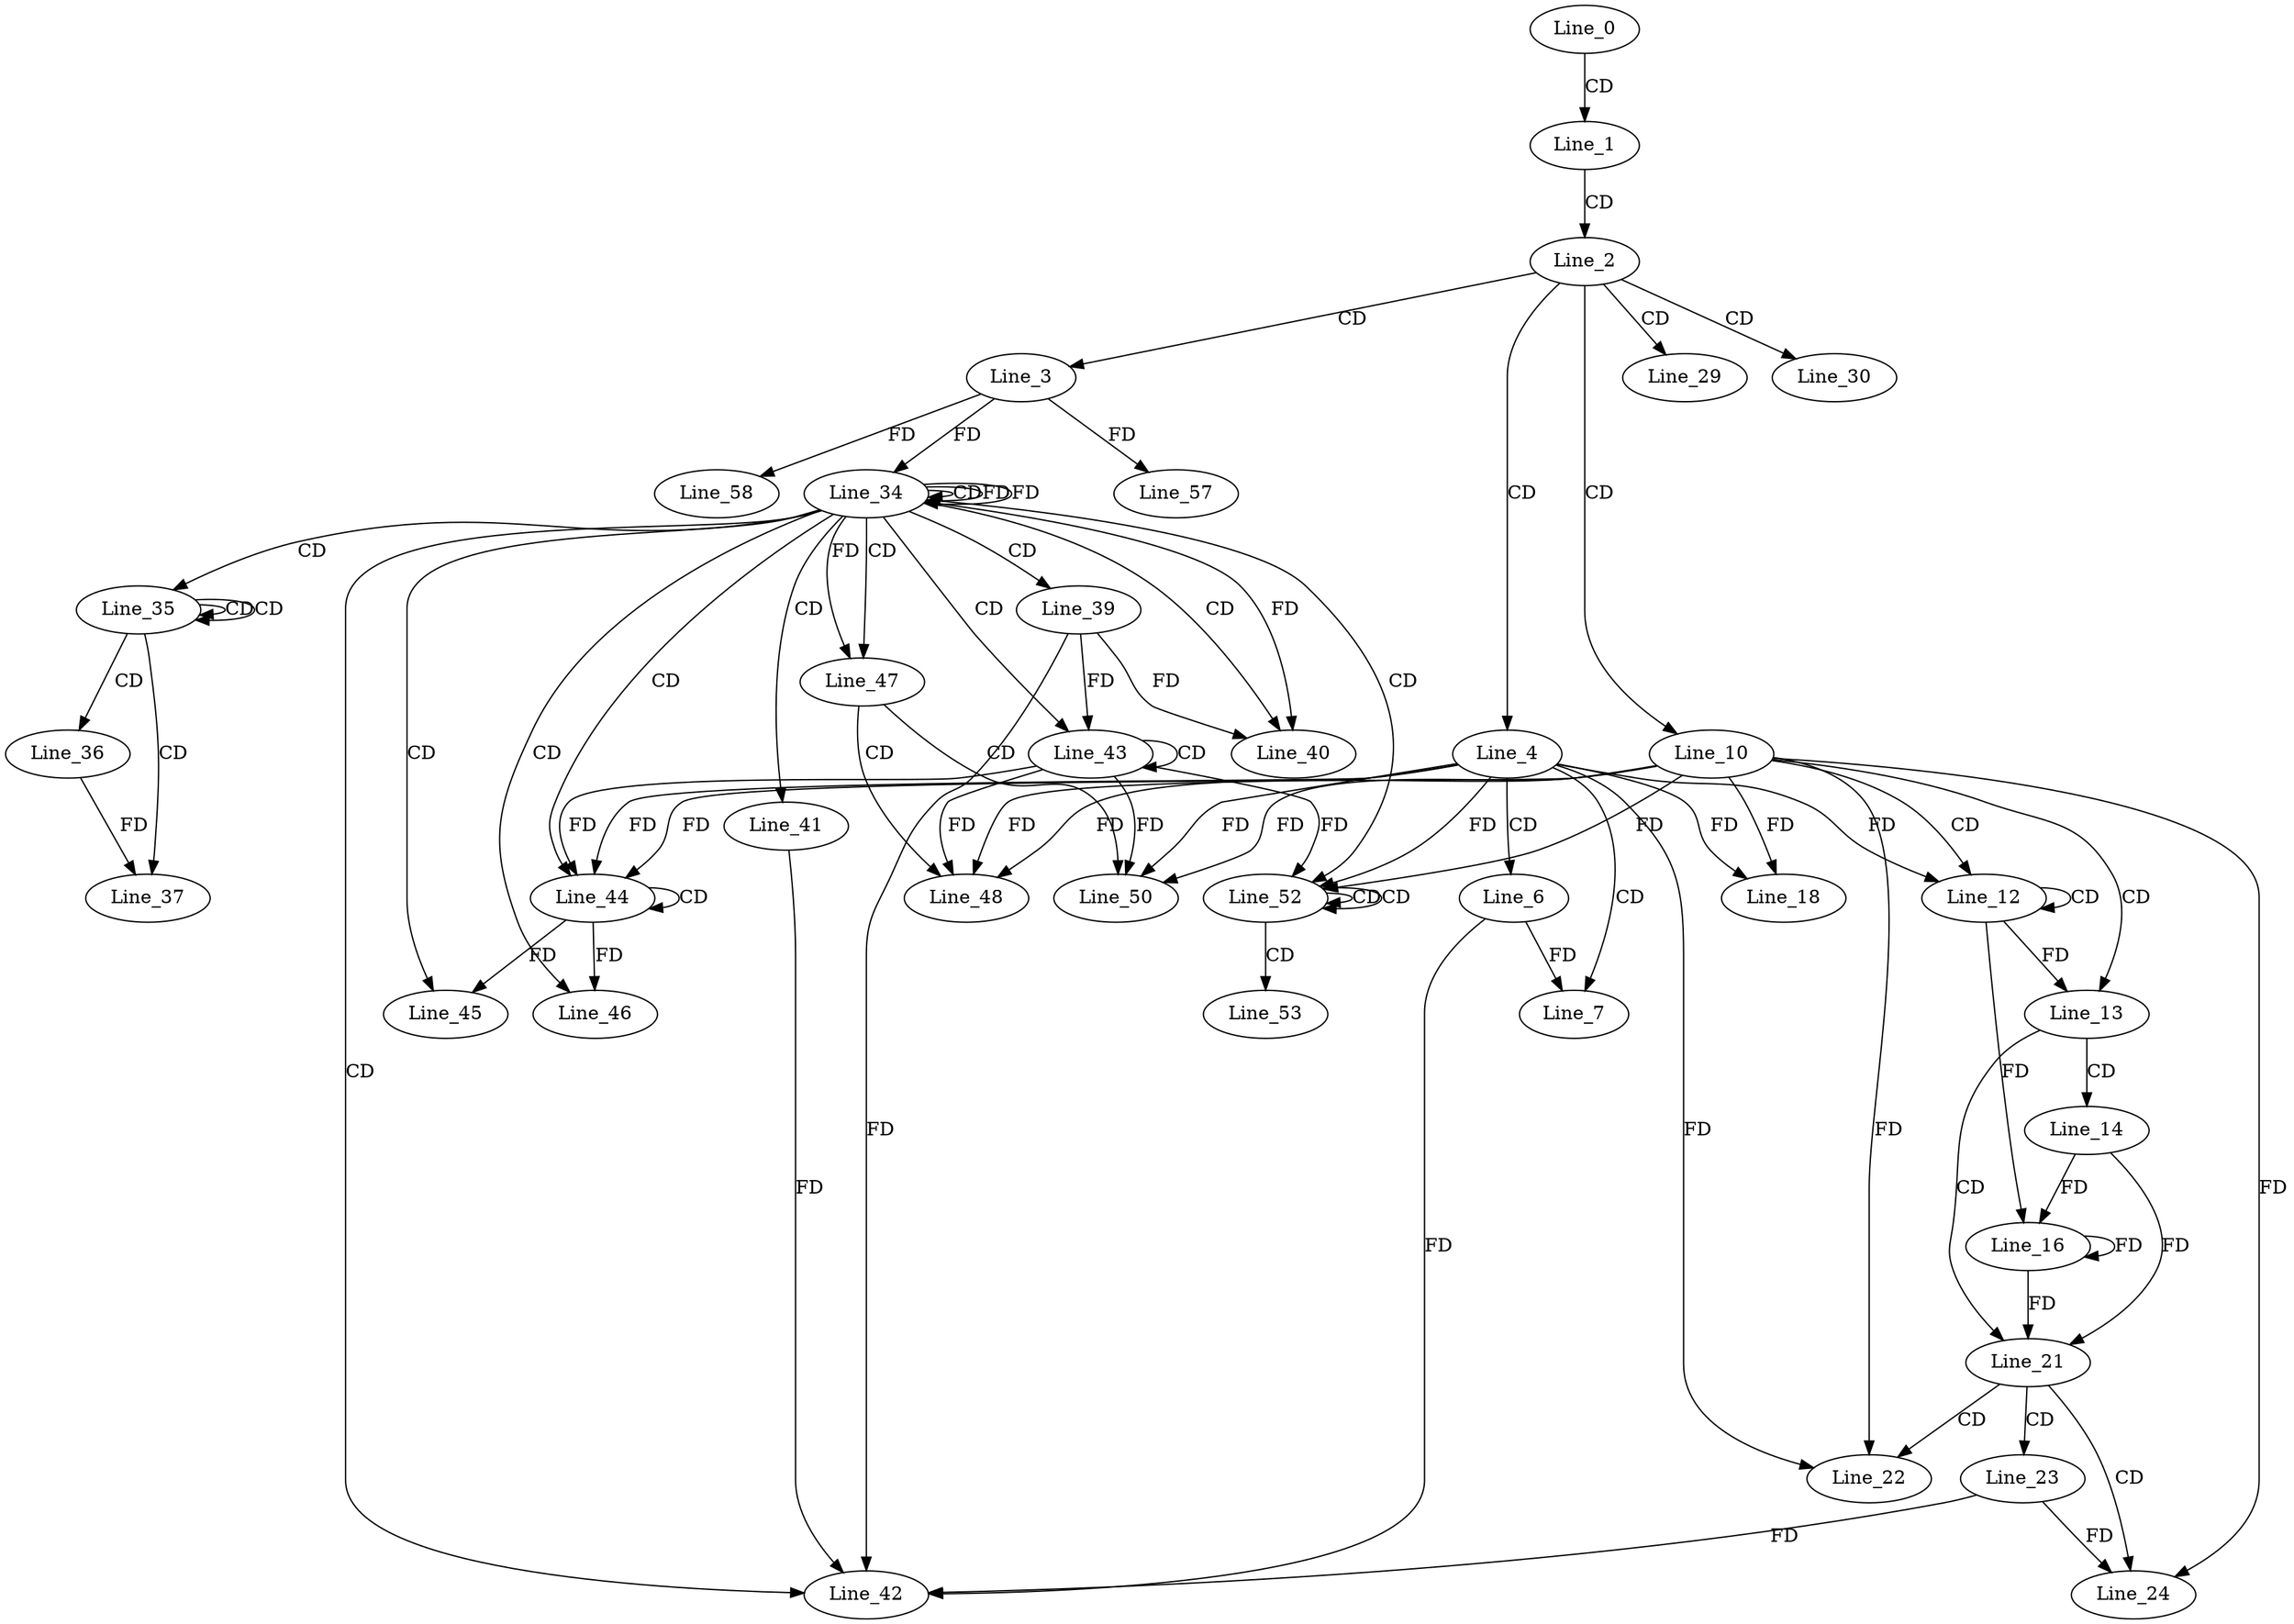 digraph G {
  Line_0;
  Line_1;
  Line_2;
  Line_3;
  Line_4;
  Line_4;
  Line_6;
  Line_7;
  Line_10;
  Line_10;
  Line_12;
  Line_12;
  Line_13;
  Line_14;
  Line_16;
  Line_16;
  Line_16;
  Line_18;
  Line_21;
  Line_22;
  Line_23;
  Line_24;
  Line_29;
  Line_30;
  Line_34;
  Line_34;
  Line_34;
  Line_35;
  Line_35;
  Line_35;
  Line_36;
  Line_37;
  Line_39;
  Line_40;
  Line_40;
  Line_41;
  Line_42;
  Line_43;
  Line_43;
  Line_44;
  Line_44;
  Line_45;
  Line_46;
  Line_47;
  Line_48;
  Line_48;
  Line_50;
  Line_50;
  Line_52;
  Line_52;
  Line_52;
  Line_53;
  Line_57;
  Line_58;
  Line_0 -> Line_1 [ label="CD" ];
  Line_1 -> Line_2 [ label="CD" ];
  Line_2 -> Line_3 [ label="CD" ];
  Line_2 -> Line_4 [ label="CD" ];
  Line_4 -> Line_6 [ label="CD" ];
  Line_4 -> Line_7 [ label="CD" ];
  Line_6 -> Line_7 [ label="FD" ];
  Line_2 -> Line_10 [ label="CD" ];
  Line_10 -> Line_12 [ label="CD" ];
  Line_12 -> Line_12 [ label="CD" ];
  Line_4 -> Line_12 [ label="FD" ];
  Line_10 -> Line_13 [ label="CD" ];
  Line_12 -> Line_13 [ label="FD" ];
  Line_13 -> Line_14 [ label="CD" ];
  Line_14 -> Line_16 [ label="FD" ];
  Line_16 -> Line_16 [ label="FD" ];
  Line_12 -> Line_16 [ label="FD" ];
  Line_10 -> Line_18 [ label="FD" ];
  Line_4 -> Line_18 [ label="FD" ];
  Line_13 -> Line_21 [ label="CD" ];
  Line_14 -> Line_21 [ label="FD" ];
  Line_16 -> Line_21 [ label="FD" ];
  Line_21 -> Line_22 [ label="CD" ];
  Line_10 -> Line_22 [ label="FD" ];
  Line_4 -> Line_22 [ label="FD" ];
  Line_21 -> Line_23 [ label="CD" ];
  Line_21 -> Line_24 [ label="CD" ];
  Line_10 -> Line_24 [ label="FD" ];
  Line_23 -> Line_24 [ label="FD" ];
  Line_2 -> Line_29 [ label="CD" ];
  Line_2 -> Line_30 [ label="CD" ];
  Line_3 -> Line_34 [ label="FD" ];
  Line_34 -> Line_34 [ label="CD" ];
  Line_34 -> Line_34 [ label="FD" ];
  Line_34 -> Line_35 [ label="CD" ];
  Line_35 -> Line_35 [ label="CD" ];
  Line_35 -> Line_35 [ label="CD" ];
  Line_35 -> Line_36 [ label="CD" ];
  Line_35 -> Line_37 [ label="CD" ];
  Line_36 -> Line_37 [ label="FD" ];
  Line_34 -> Line_39 [ label="CD" ];
  Line_34 -> Line_40 [ label="CD" ];
  Line_39 -> Line_40 [ label="FD" ];
  Line_34 -> Line_40 [ label="FD" ];
  Line_34 -> Line_41 [ label="CD" ];
  Line_34 -> Line_42 [ label="CD" ];
  Line_39 -> Line_42 [ label="FD" ];
  Line_41 -> Line_42 [ label="FD" ];
  Line_23 -> Line_42 [ label="FD" ];
  Line_6 -> Line_42 [ label="FD" ];
  Line_34 -> Line_43 [ label="CD" ];
  Line_43 -> Line_43 [ label="CD" ];
  Line_39 -> Line_43 [ label="FD" ];
  Line_34 -> Line_44 [ label="CD" ];
  Line_44 -> Line_44 [ label="CD" ];
  Line_43 -> Line_44 [ label="FD" ];
  Line_10 -> Line_44 [ label="FD" ];
  Line_4 -> Line_44 [ label="FD" ];
  Line_34 -> Line_45 [ label="CD" ];
  Line_44 -> Line_45 [ label="FD" ];
  Line_34 -> Line_46 [ label="CD" ];
  Line_44 -> Line_46 [ label="FD" ];
  Line_34 -> Line_47 [ label="CD" ];
  Line_34 -> Line_47 [ label="FD" ];
  Line_47 -> Line_48 [ label="CD" ];
  Line_43 -> Line_48 [ label="FD" ];
  Line_10 -> Line_48 [ label="FD" ];
  Line_4 -> Line_48 [ label="FD" ];
  Line_47 -> Line_50 [ label="CD" ];
  Line_43 -> Line_50 [ label="FD" ];
  Line_10 -> Line_50 [ label="FD" ];
  Line_4 -> Line_50 [ label="FD" ];
  Line_34 -> Line_52 [ label="CD" ];
  Line_52 -> Line_52 [ label="CD" ];
  Line_52 -> Line_52 [ label="CD" ];
  Line_43 -> Line_52 [ label="FD" ];
  Line_10 -> Line_52 [ label="FD" ];
  Line_4 -> Line_52 [ label="FD" ];
  Line_52 -> Line_53 [ label="CD" ];
  Line_3 -> Line_57 [ label="FD" ];
  Line_3 -> Line_58 [ label="FD" ];
  Line_34 -> Line_34 [ label="FD" ];
}
